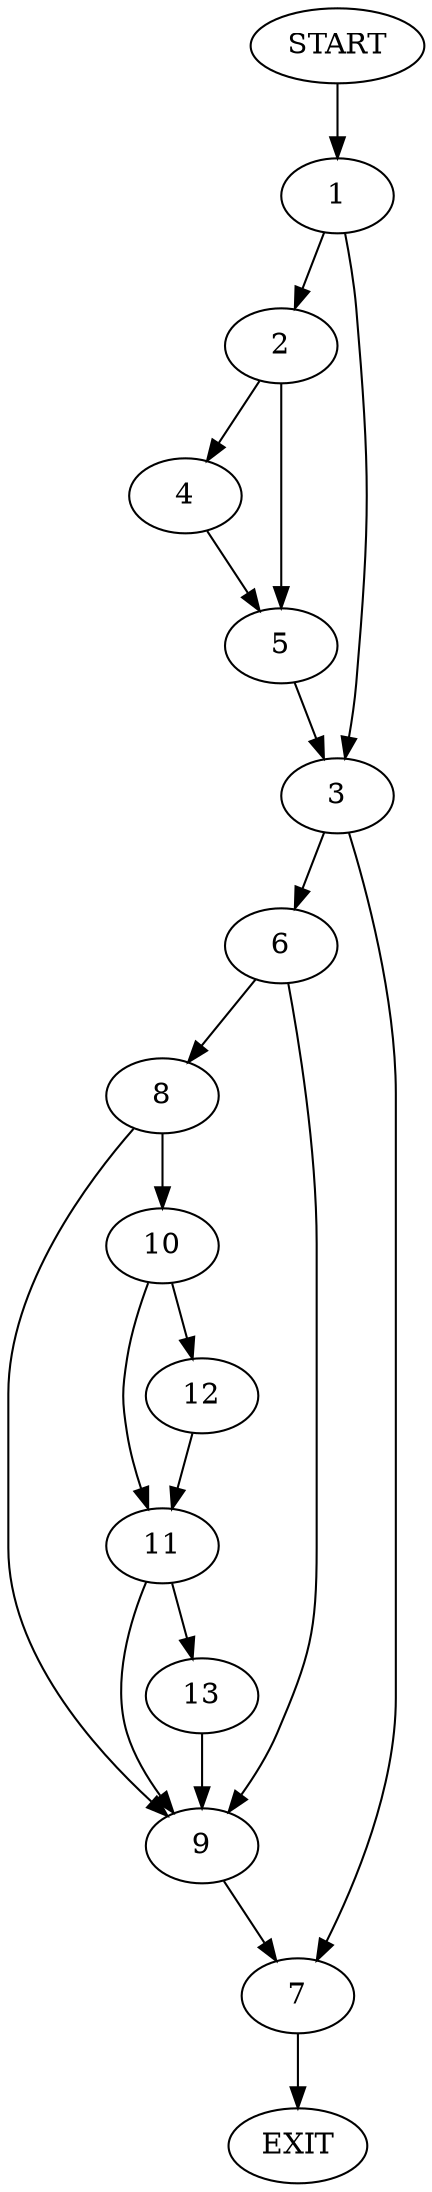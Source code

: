 digraph {
0 [label="START"]
14 [label="EXIT"]
0 -> 1
1 -> 2
1 -> 3
2 -> 4
2 -> 5
3 -> 6
3 -> 7
4 -> 5
5 -> 3
7 -> 14
6 -> 8
6 -> 9
8 -> 10
8 -> 9
9 -> 7
10 -> 11
10 -> 12
11 -> 13
11 -> 9
12 -> 11
13 -> 9
}
